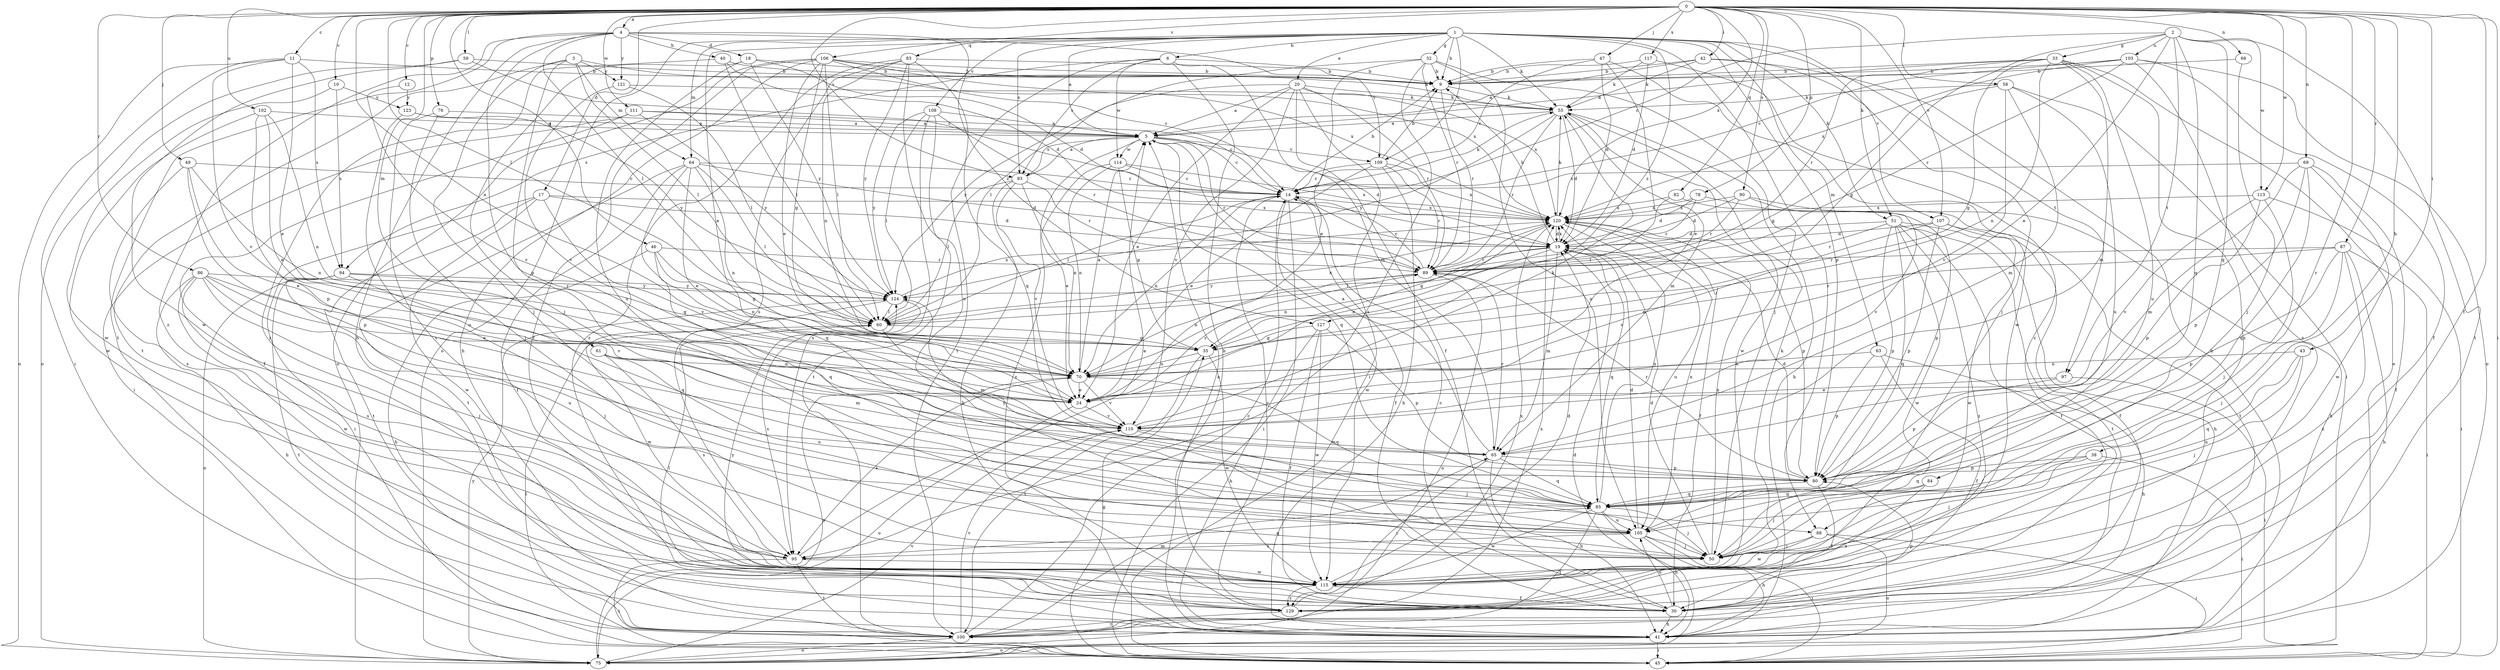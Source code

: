 strict digraph  {
0;
1;
2;
3;
4;
5;
6;
9;
10;
11;
12;
14;
17;
18;
19;
20;
24;
30;
32;
33;
35;
38;
40;
41;
42;
43;
45;
46;
47;
49;
50;
51;
55;
58;
59;
60;
61;
63;
64;
65;
68;
69;
70;
75;
76;
78;
80;
82;
83;
84;
85;
86;
87;
88;
89;
90;
93;
94;
95;
97;
100;
102;
103;
105;
106;
107;
108;
109;
110;
111;
113;
114;
115;
117;
120;
121;
123;
124;
127;
129;
0 -> 4  [label=a];
0 -> 10  [label=c];
0 -> 11  [label=c];
0 -> 12  [label=c];
0 -> 17  [label=d];
0 -> 30  [label=f];
0 -> 38  [label=h];
0 -> 42  [label=i];
0 -> 43  [label=i];
0 -> 45  [label=i];
0 -> 46  [label=j];
0 -> 47  [label=j];
0 -> 49  [label=j];
0 -> 51  [label=k];
0 -> 58  [label=l];
0 -> 59  [label=l];
0 -> 60  [label=l];
0 -> 61  [label=m];
0 -> 68  [label=n];
0 -> 69  [label=n];
0 -> 70  [label=n];
0 -> 76  [label=p];
0 -> 78  [label=p];
0 -> 82  [label=q];
0 -> 86  [label=r];
0 -> 87  [label=r];
0 -> 88  [label=r];
0 -> 90  [label=s];
0 -> 93  [label=s];
0 -> 102  [label=u];
0 -> 106  [label=v];
0 -> 107  [label=v];
0 -> 111  [label=w];
0 -> 113  [label=w];
0 -> 117  [label=x];
0 -> 120  [label=x];
1 -> 5  [label=a];
1 -> 6  [label=b];
1 -> 9  [label=b];
1 -> 20  [label=e];
1 -> 24  [label=e];
1 -> 32  [label=g];
1 -> 51  [label=k];
1 -> 55  [label=k];
1 -> 63  [label=m];
1 -> 64  [label=m];
1 -> 75  [label=o];
1 -> 80  [label=p];
1 -> 83  [label=q];
1 -> 88  [label=r];
1 -> 93  [label=s];
1 -> 97  [label=t];
1 -> 107  [label=v];
1 -> 108  [label=v];
1 -> 109  [label=v];
1 -> 127  [label=z];
2 -> 14  [label=c];
2 -> 24  [label=e];
2 -> 33  [label=g];
2 -> 35  [label=g];
2 -> 84  [label=q];
2 -> 85  [label=q];
2 -> 97  [label=t];
2 -> 100  [label=t];
2 -> 103  [label=u];
2 -> 113  [label=w];
3 -> 50  [label=j];
3 -> 60  [label=l];
3 -> 64  [label=m];
3 -> 80  [label=p];
3 -> 100  [label=t];
3 -> 120  [label=x];
3 -> 121  [label=y];
4 -> 18  [label=d];
4 -> 40  [label=h];
4 -> 41  [label=h];
4 -> 60  [label=l];
4 -> 88  [label=r];
4 -> 100  [label=t];
4 -> 109  [label=v];
4 -> 121  [label=y];
4 -> 127  [label=z];
4 -> 129  [label=z];
5 -> 14  [label=c];
5 -> 19  [label=d];
5 -> 85  [label=q];
5 -> 89  [label=r];
5 -> 93  [label=s];
5 -> 109  [label=v];
5 -> 114  [label=w];
5 -> 129  [label=z];
6 -> 9  [label=b];
6 -> 41  [label=h];
6 -> 65  [label=m];
6 -> 93  [label=s];
6 -> 94  [label=s];
6 -> 100  [label=t];
6 -> 114  [label=w];
9 -> 55  [label=k];
9 -> 89  [label=r];
10 -> 94  [label=s];
10 -> 115  [label=w];
10 -> 123  [label=y];
11 -> 9  [label=b];
11 -> 24  [label=e];
11 -> 45  [label=i];
11 -> 75  [label=o];
11 -> 94  [label=s];
11 -> 110  [label=v];
12 -> 110  [label=v];
12 -> 123  [label=y];
14 -> 9  [label=b];
14 -> 30  [label=f];
14 -> 45  [label=i];
14 -> 55  [label=k];
14 -> 60  [label=l];
14 -> 70  [label=n];
14 -> 115  [label=w];
14 -> 120  [label=x];
17 -> 19  [label=d];
17 -> 45  [label=i];
17 -> 100  [label=t];
17 -> 110  [label=v];
17 -> 115  [label=w];
17 -> 120  [label=x];
18 -> 9  [label=b];
18 -> 19  [label=d];
18 -> 50  [label=j];
18 -> 105  [label=u];
18 -> 124  [label=y];
19 -> 9  [label=b];
19 -> 60  [label=l];
19 -> 65  [label=m];
19 -> 70  [label=n];
19 -> 85  [label=q];
19 -> 89  [label=r];
19 -> 120  [label=x];
20 -> 5  [label=a];
20 -> 24  [label=e];
20 -> 30  [label=f];
20 -> 45  [label=i];
20 -> 55  [label=k];
20 -> 89  [label=r];
20 -> 110  [label=v];
20 -> 120  [label=x];
20 -> 124  [label=y];
24 -> 75  [label=o];
24 -> 89  [label=r];
24 -> 110  [label=v];
30 -> 5  [label=a];
30 -> 14  [label=c];
30 -> 41  [label=h];
30 -> 80  [label=p];
30 -> 105  [label=u];
30 -> 124  [label=y];
32 -> 9  [label=b];
32 -> 24  [label=e];
32 -> 50  [label=j];
32 -> 60  [label=l];
32 -> 89  [label=r];
32 -> 95  [label=s];
32 -> 105  [label=u];
33 -> 5  [label=a];
33 -> 9  [label=b];
33 -> 35  [label=g];
33 -> 65  [label=m];
33 -> 70  [label=n];
33 -> 75  [label=o];
33 -> 89  [label=r];
33 -> 105  [label=u];
33 -> 129  [label=z];
35 -> 70  [label=n];
35 -> 100  [label=t];
35 -> 115  [label=w];
38 -> 45  [label=i];
38 -> 50  [label=j];
38 -> 80  [label=p];
38 -> 85  [label=q];
40 -> 9  [label=b];
40 -> 19  [label=d];
40 -> 60  [label=l];
40 -> 129  [label=z];
41 -> 45  [label=i];
41 -> 75  [label=o];
42 -> 5  [label=a];
42 -> 9  [label=b];
42 -> 41  [label=h];
42 -> 50  [label=j];
42 -> 55  [label=k];
43 -> 50  [label=j];
43 -> 70  [label=n];
43 -> 85  [label=q];
43 -> 105  [label=u];
45 -> 35  [label=g];
45 -> 60  [label=l];
46 -> 35  [label=g];
46 -> 41  [label=h];
46 -> 70  [label=n];
46 -> 85  [label=q];
46 -> 89  [label=r];
47 -> 9  [label=b];
47 -> 14  [label=c];
47 -> 19  [label=d];
47 -> 24  [label=e];
47 -> 115  [label=w];
49 -> 14  [label=c];
49 -> 24  [label=e];
49 -> 70  [label=n];
49 -> 80  [label=p];
49 -> 95  [label=s];
50 -> 19  [label=d];
50 -> 120  [label=x];
51 -> 19  [label=d];
51 -> 30  [label=f];
51 -> 41  [label=h];
51 -> 80  [label=p];
51 -> 85  [label=q];
51 -> 89  [label=r];
51 -> 100  [label=t];
51 -> 115  [label=w];
51 -> 129  [label=z];
55 -> 5  [label=a];
55 -> 19  [label=d];
55 -> 41  [label=h];
55 -> 65  [label=m];
55 -> 89  [label=r];
55 -> 115  [label=w];
55 -> 124  [label=y];
58 -> 35  [label=g];
58 -> 45  [label=i];
58 -> 55  [label=k];
58 -> 65  [label=m];
58 -> 105  [label=u];
58 -> 110  [label=v];
59 -> 9  [label=b];
59 -> 14  [label=c];
59 -> 75  [label=o];
59 -> 115  [label=w];
60 -> 35  [label=g];
60 -> 65  [label=m];
60 -> 120  [label=x];
61 -> 65  [label=m];
61 -> 70  [label=n];
61 -> 95  [label=s];
61 -> 105  [label=u];
63 -> 30  [label=f];
63 -> 41  [label=h];
63 -> 70  [label=n];
63 -> 80  [label=p];
64 -> 14  [label=c];
64 -> 19  [label=d];
64 -> 24  [label=e];
64 -> 30  [label=f];
64 -> 60  [label=l];
64 -> 70  [label=n];
64 -> 85  [label=q];
64 -> 100  [label=t];
65 -> 5  [label=a];
65 -> 41  [label=h];
65 -> 80  [label=p];
65 -> 85  [label=q];
65 -> 89  [label=r];
65 -> 129  [label=z];
68 -> 9  [label=b];
68 -> 50  [label=j];
69 -> 14  [label=c];
69 -> 30  [label=f];
69 -> 65  [label=m];
69 -> 80  [label=p];
69 -> 85  [label=q];
69 -> 115  [label=w];
70 -> 5  [label=a];
70 -> 24  [label=e];
70 -> 85  [label=q];
70 -> 95  [label=s];
70 -> 110  [label=v];
75 -> 19  [label=d];
75 -> 70  [label=n];
75 -> 110  [label=v];
75 -> 124  [label=y];
76 -> 5  [label=a];
76 -> 50  [label=j];
76 -> 95  [label=s];
78 -> 19  [label=d];
78 -> 89  [label=r];
78 -> 110  [label=v];
78 -> 120  [label=x];
80 -> 19  [label=d];
80 -> 30  [label=f];
80 -> 85  [label=q];
80 -> 89  [label=r];
82 -> 60  [label=l];
82 -> 80  [label=p];
82 -> 120  [label=x];
83 -> 9  [label=b];
83 -> 70  [label=n];
83 -> 85  [label=q];
83 -> 95  [label=s];
83 -> 105  [label=u];
83 -> 124  [label=y];
83 -> 129  [label=z];
84 -> 50  [label=j];
84 -> 85  [label=q];
84 -> 129  [label=z];
85 -> 41  [label=h];
85 -> 50  [label=j];
85 -> 100  [label=t];
85 -> 105  [label=u];
85 -> 115  [label=w];
85 -> 120  [label=x];
85 -> 124  [label=y];
86 -> 24  [label=e];
86 -> 41  [label=h];
86 -> 50  [label=j];
86 -> 95  [label=s];
86 -> 105  [label=u];
86 -> 110  [label=v];
86 -> 115  [label=w];
86 -> 124  [label=y];
87 -> 41  [label=h];
87 -> 45  [label=i];
87 -> 50  [label=j];
87 -> 70  [label=n];
87 -> 80  [label=p];
87 -> 89  [label=r];
87 -> 129  [label=z];
88 -> 45  [label=i];
88 -> 50  [label=j];
88 -> 75  [label=o];
88 -> 115  [label=w];
89 -> 14  [label=c];
89 -> 70  [label=n];
89 -> 75  [label=o];
89 -> 124  [label=y];
90 -> 19  [label=d];
90 -> 41  [label=h];
90 -> 89  [label=r];
90 -> 100  [label=t];
90 -> 120  [label=x];
93 -> 5  [label=a];
93 -> 41  [label=h];
93 -> 60  [label=l];
93 -> 70  [label=n];
93 -> 89  [label=r];
93 -> 110  [label=v];
94 -> 35  [label=g];
94 -> 50  [label=j];
94 -> 75  [label=o];
94 -> 85  [label=q];
94 -> 100  [label=t];
94 -> 124  [label=y];
95 -> 5  [label=a];
95 -> 45  [label=i];
95 -> 85  [label=q];
95 -> 100  [label=t];
95 -> 115  [label=w];
97 -> 24  [label=e];
97 -> 45  [label=i];
97 -> 80  [label=p];
100 -> 14  [label=c];
100 -> 65  [label=m];
100 -> 75  [label=o];
100 -> 110  [label=v];
100 -> 120  [label=x];
102 -> 5  [label=a];
102 -> 24  [label=e];
102 -> 70  [label=n];
102 -> 80  [label=p];
102 -> 115  [label=w];
103 -> 9  [label=b];
103 -> 14  [label=c];
103 -> 30  [label=f];
103 -> 75  [label=o];
103 -> 89  [label=r];
103 -> 120  [label=x];
103 -> 129  [label=z];
105 -> 19  [label=d];
105 -> 41  [label=h];
105 -> 45  [label=i];
105 -> 50  [label=j];
105 -> 95  [label=s];
105 -> 120  [label=x];
106 -> 9  [label=b];
106 -> 14  [label=c];
106 -> 24  [label=e];
106 -> 30  [label=f];
106 -> 35  [label=g];
106 -> 41  [label=h];
106 -> 55  [label=k];
106 -> 60  [label=l];
106 -> 75  [label=o];
106 -> 120  [label=x];
107 -> 19  [label=d];
107 -> 30  [label=f];
107 -> 80  [label=p];
107 -> 110  [label=v];
107 -> 115  [label=w];
108 -> 5  [label=a];
108 -> 60  [label=l];
108 -> 89  [label=r];
108 -> 95  [label=s];
108 -> 100  [label=t];
108 -> 124  [label=y];
109 -> 9  [label=b];
109 -> 14  [label=c];
109 -> 24  [label=e];
109 -> 41  [label=h];
109 -> 89  [label=r];
109 -> 120  [label=x];
110 -> 50  [label=j];
110 -> 55  [label=k];
110 -> 65  [label=m];
111 -> 5  [label=a];
111 -> 14  [label=c];
111 -> 30  [label=f];
111 -> 45  [label=i];
111 -> 124  [label=y];
113 -> 45  [label=i];
113 -> 50  [label=j];
113 -> 80  [label=p];
113 -> 110  [label=v];
113 -> 120  [label=x];
114 -> 14  [label=c];
114 -> 24  [label=e];
114 -> 35  [label=g];
114 -> 70  [label=n];
114 -> 120  [label=x];
115 -> 19  [label=d];
115 -> 30  [label=f];
115 -> 55  [label=k];
115 -> 129  [label=z];
117 -> 9  [label=b];
117 -> 19  [label=d];
117 -> 55  [label=k];
117 -> 129  [label=z];
120 -> 19  [label=d];
120 -> 24  [label=e];
120 -> 30  [label=f];
120 -> 35  [label=g];
120 -> 55  [label=k];
120 -> 80  [label=p];
120 -> 105  [label=u];
121 -> 55  [label=k];
121 -> 60  [label=l];
121 -> 110  [label=v];
123 -> 5  [label=a];
123 -> 105  [label=u];
123 -> 124  [label=y];
124 -> 60  [label=l];
124 -> 95  [label=s];
124 -> 115  [label=w];
124 -> 120  [label=x];
127 -> 30  [label=f];
127 -> 35  [label=g];
127 -> 41  [label=h];
127 -> 80  [label=p];
127 -> 115  [label=w];
129 -> 14  [label=c];
129 -> 60  [label=l];
129 -> 100  [label=t];
129 -> 120  [label=x];
}
